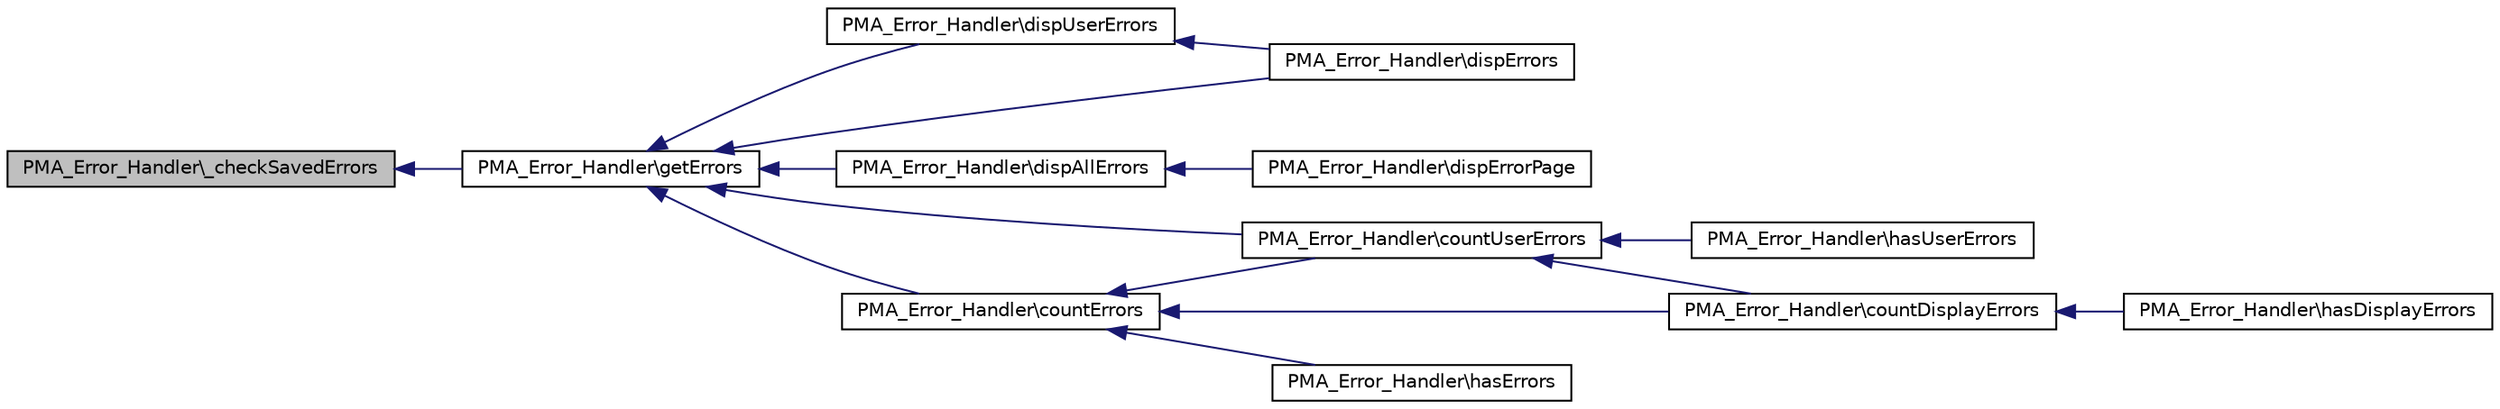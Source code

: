 digraph G
{
  edge [fontname="Helvetica",fontsize="10",labelfontname="Helvetica",labelfontsize="10"];
  node [fontname="Helvetica",fontsize="10",shape=record];
  rankdir="LR";
  Node1 [label="PMA_Error_Handler\\_checkSavedErrors",height=0.2,width=0.4,color="black", fillcolor="grey75", style="filled" fontcolor="black"];
  Node1 -> Node2 [dir="back",color="midnightblue",fontsize="10",style="solid",fontname="Helvetica"];
  Node2 [label="PMA_Error_Handler\\getErrors",height=0.2,width=0.4,color="black", fillcolor="white", style="filled",URL="$classPMA__Error__Handler.html#a52ec850412dacbe10593f1c57d9dfcc3",tooltip="returns array with all errors"];
  Node2 -> Node3 [dir="back",color="midnightblue",fontsize="10",style="solid",fontname="Helvetica"];
  Node3 [label="PMA_Error_Handler\\dispUserErrors",height=0.2,width=0.4,color="black", fillcolor="white", style="filled",URL="$classPMA__Error__Handler.html#a64870f572a38c00471a066221a2457e5",tooltip="display user errors not displayed"];
  Node3 -> Node4 [dir="back",color="midnightblue",fontsize="10",style="solid",fontname="Helvetica"];
  Node4 [label="PMA_Error_Handler\\dispErrors",height=0.2,width=0.4,color="black", fillcolor="white", style="filled",URL="$classPMA__Error__Handler.html#a4a05f66e286aba15fb4cf9aece41f72d",tooltip="display errors not displayed"];
  Node2 -> Node5 [dir="back",color="midnightblue",fontsize="10",style="solid",fontname="Helvetica"];
  Node5 [label="PMA_Error_Handler\\dispAllErrors",height=0.2,width=0.4,color="black", fillcolor="white", style="filled",URL="$classPMA__Error__Handler.html#add5c4dbe7891a0cd3a8886d921603c71",tooltip="display all errors regardless already displayed or user errors"];
  Node5 -> Node6 [dir="back",color="midnightblue",fontsize="10",style="solid",fontname="Helvetica"];
  Node6 [label="PMA_Error_Handler\\dispErrorPage",height=0.2,width=0.4,color="black", fillcolor="white", style="filled",URL="$classPMA__Error__Handler.html#a983a21b0a84c1613a52d7fb73850e4e9",tooltip="display the whole error page with all errors"];
  Node2 -> Node4 [dir="back",color="midnightblue",fontsize="10",style="solid",fontname="Helvetica"];
  Node2 -> Node7 [dir="back",color="midnightblue",fontsize="10",style="solid",fontname="Helvetica"];
  Node7 [label="PMA_Error_Handler\\countErrors",height=0.2,width=0.4,color="black", fillcolor="white", style="filled",URL="$classPMA__Error__Handler.html#ae5a4963a00b807fd64772d6d9eb2d49a",tooltip="return count of errors"];
  Node7 -> Node8 [dir="back",color="midnightblue",fontsize="10",style="solid",fontname="Helvetica"];
  Node8 [label="PMA_Error_Handler\\countUserErrors",height=0.2,width=0.4,color="black", fillcolor="white", style="filled",URL="$classPMA__Error__Handler.html#a523c522c36fef9c3328e108e3470b6b2",tooltip="return count of user errors"];
  Node8 -> Node9 [dir="back",color="midnightblue",fontsize="10",style="solid",fontname="Helvetica"];
  Node9 [label="PMA_Error_Handler\\hasUserErrors",height=0.2,width=0.4,color="black", fillcolor="white", style="filled",URL="$classPMA__Error__Handler.html#a20248e0d8093ca00b59448dae94e9064",tooltip="whether use errors occured or not"];
  Node8 -> Node10 [dir="back",color="midnightblue",fontsize="10",style="solid",fontname="Helvetica"];
  Node10 [label="PMA_Error_Handler\\countDisplayErrors",height=0.2,width=0.4,color="black", fillcolor="white", style="filled",URL="$classPMA__Error__Handler.html#a12da824aed942c5fc690a00138b45ced",tooltip="number of errors to be displayed"];
  Node10 -> Node11 [dir="back",color="midnightblue",fontsize="10",style="solid",fontname="Helvetica"];
  Node11 [label="PMA_Error_Handler\\hasDisplayErrors",height=0.2,width=0.4,color="black", fillcolor="white", style="filled",URL="$classPMA__Error__Handler.html#a7b9f490c779d70625b4ce02cf500cc8c",tooltip="whether there are errors to display or not"];
  Node7 -> Node12 [dir="back",color="midnightblue",fontsize="10",style="solid",fontname="Helvetica"];
  Node12 [label="PMA_Error_Handler\\hasErrors",height=0.2,width=0.4,color="black", fillcolor="white", style="filled",URL="$classPMA__Error__Handler.html#ad7e25892bd613f7b6e2d2fdf3284da18",tooltip="whether errors occured or not"];
  Node7 -> Node10 [dir="back",color="midnightblue",fontsize="10",style="solid",fontname="Helvetica"];
  Node2 -> Node8 [dir="back",color="midnightblue",fontsize="10",style="solid",fontname="Helvetica"];
}
